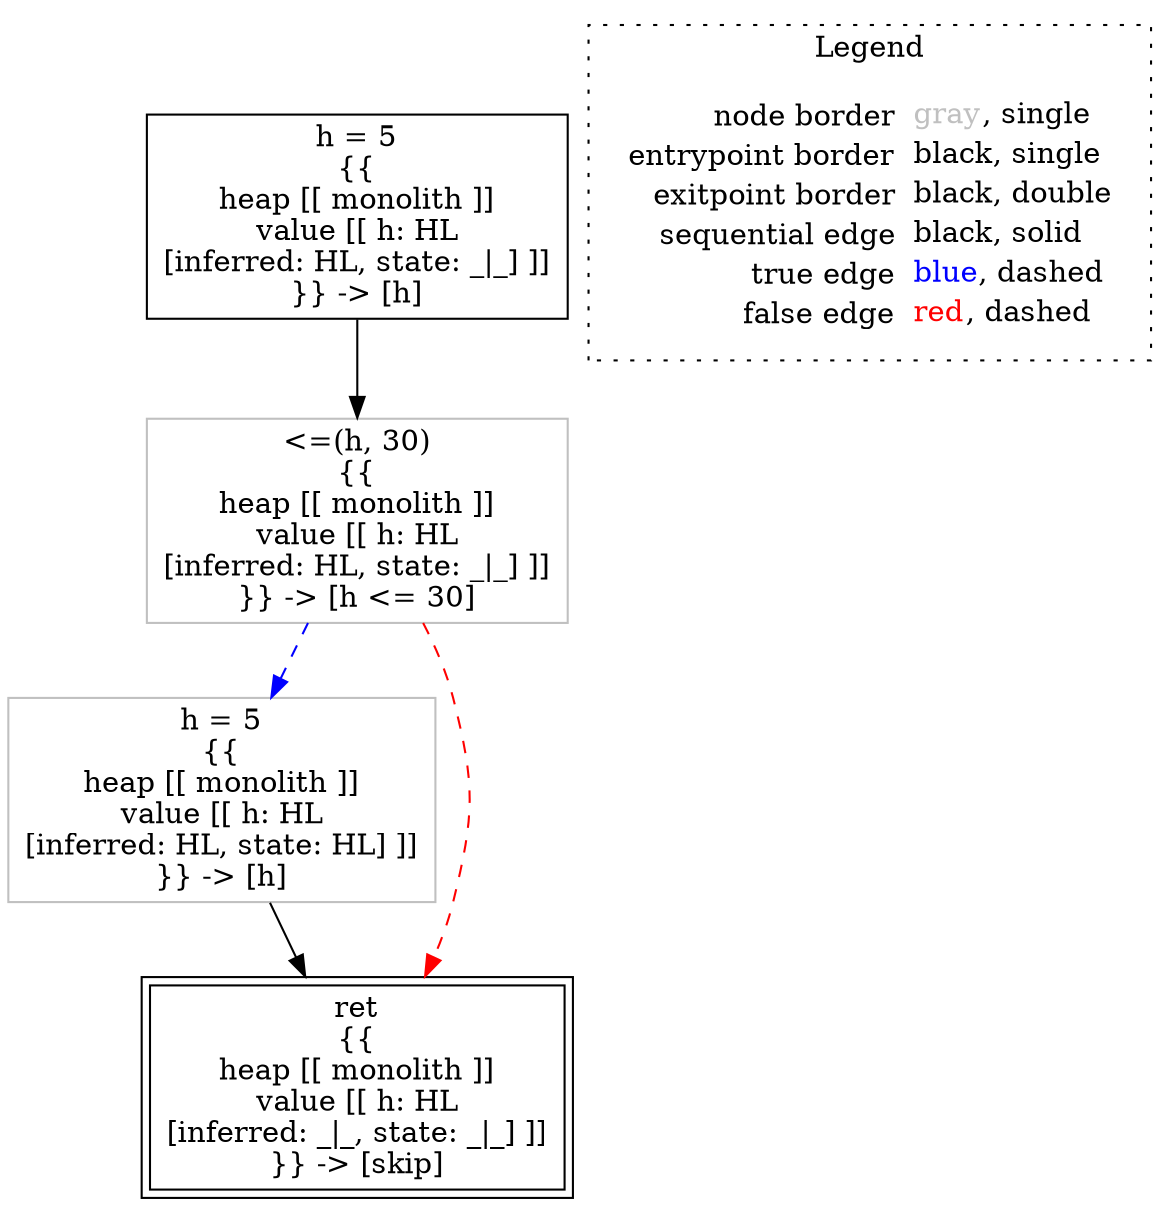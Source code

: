 digraph {
	"node0" [shape="rect",color="black",label=<h = 5<BR/>{{<BR/>heap [[ monolith ]]<BR/>value [[ h: HL<BR/>[inferred: HL, state: _|_] ]]<BR/>}} -&gt; [h]>];
	"node1" [shape="rect",color="gray",label=<h = 5<BR/>{{<BR/>heap [[ monolith ]]<BR/>value [[ h: HL<BR/>[inferred: HL, state: HL] ]]<BR/>}} -&gt; [h]>];
	"node2" [shape="rect",color="gray",label=<&lt;=(h, 30)<BR/>{{<BR/>heap [[ monolith ]]<BR/>value [[ h: HL<BR/>[inferred: HL, state: _|_] ]]<BR/>}} -&gt; [h &lt;= 30]>];
	"node3" [shape="rect",color="black",peripheries="2",label=<ret<BR/>{{<BR/>heap [[ monolith ]]<BR/>value [[ h: HL<BR/>[inferred: _|_, state: _|_] ]]<BR/>}} -&gt; [skip]>];
	"node1" -> "node3" [color="black"];
	"node0" -> "node2" [color="black"];
	"node2" -> "node1" [color="blue",style="dashed"];
	"node2" -> "node3" [color="red",style="dashed"];
subgraph cluster_legend {
	label="Legend";
	style=dotted;
	node [shape=plaintext];
	"legend" [label=<<table border="0" cellpadding="2" cellspacing="0" cellborder="0"><tr><td align="right">node border&nbsp;</td><td align="left"><font color="gray">gray</font>, single</td></tr><tr><td align="right">entrypoint border&nbsp;</td><td align="left"><font color="black">black</font>, single</td></tr><tr><td align="right">exitpoint border&nbsp;</td><td align="left"><font color="black">black</font>, double</td></tr><tr><td align="right">sequential edge&nbsp;</td><td align="left"><font color="black">black</font>, solid</td></tr><tr><td align="right">true edge&nbsp;</td><td align="left"><font color="blue">blue</font>, dashed</td></tr><tr><td align="right">false edge&nbsp;</td><td align="left"><font color="red">red</font>, dashed</td></tr></table>>];
}

}
